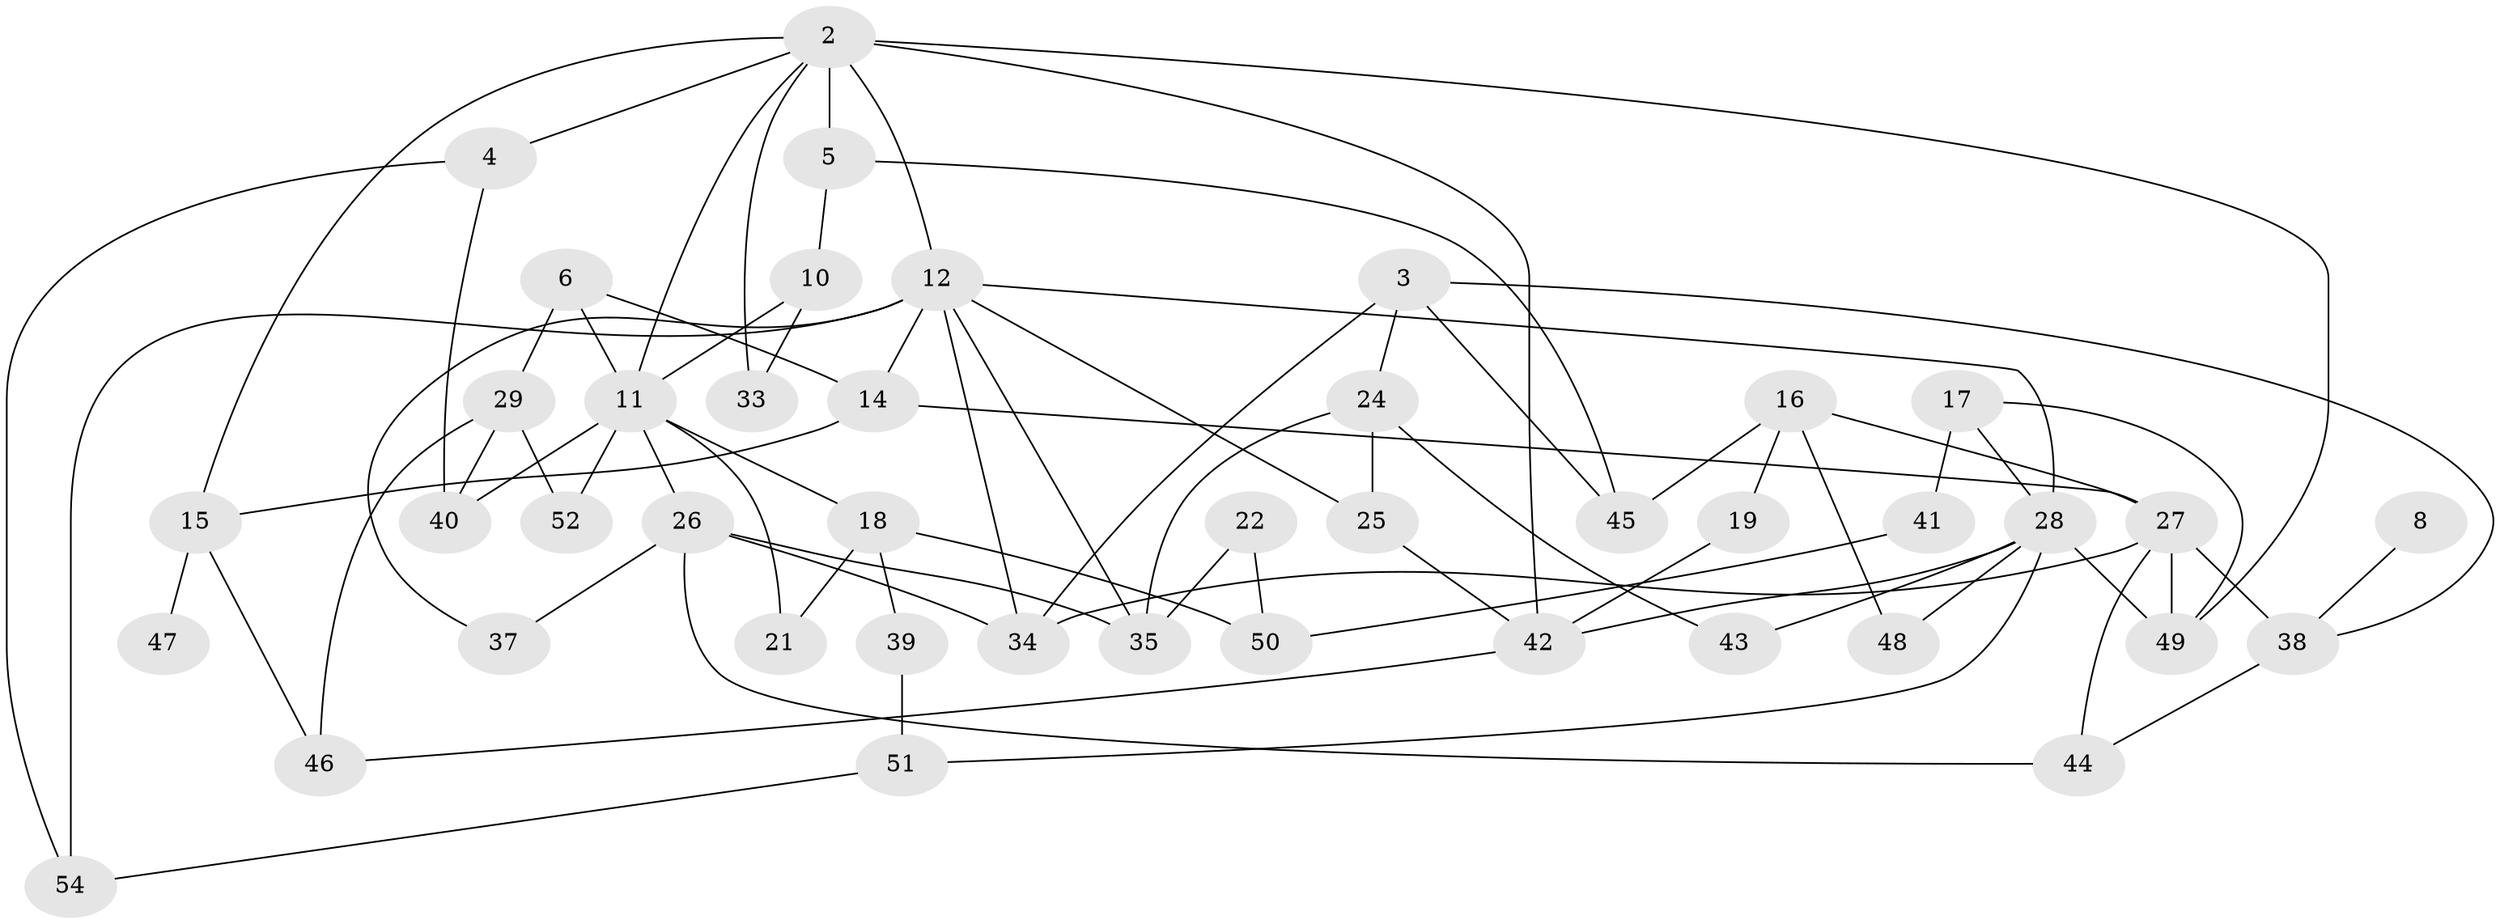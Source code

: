 // original degree distribution, {1: 0.22429906542056074, 3: 0.18691588785046728, 8: 0.018691588785046728, 2: 0.2336448598130841, 5: 0.102803738317757, 4: 0.11214953271028037, 0: 0.09345794392523364, 7: 0.009345794392523364, 6: 0.018691588785046728}
// Generated by graph-tools (version 1.1) at 2025/00/03/09/25 03:00:40]
// undirected, 43 vertices, 76 edges
graph export_dot {
graph [start="1"]
  node [color=gray90,style=filled];
  2;
  3;
  4;
  5;
  6;
  8;
  10;
  11;
  12;
  14;
  15;
  16;
  17;
  18;
  19;
  21;
  22;
  24;
  25;
  26;
  27;
  28;
  29;
  33;
  34;
  35;
  37;
  38;
  39;
  40;
  41;
  42;
  43;
  44;
  45;
  46;
  47;
  48;
  49;
  50;
  51;
  52;
  54;
  2 -- 4 [weight=2.0];
  2 -- 5 [weight=1.0];
  2 -- 11 [weight=1.0];
  2 -- 12 [weight=3.0];
  2 -- 15 [weight=1.0];
  2 -- 33 [weight=1.0];
  2 -- 42 [weight=1.0];
  2 -- 49 [weight=1.0];
  3 -- 24 [weight=1.0];
  3 -- 34 [weight=1.0];
  3 -- 38 [weight=1.0];
  3 -- 45 [weight=1.0];
  4 -- 40 [weight=1.0];
  4 -- 54 [weight=1.0];
  5 -- 10 [weight=1.0];
  5 -- 45 [weight=1.0];
  6 -- 11 [weight=1.0];
  6 -- 14 [weight=1.0];
  6 -- 29 [weight=1.0];
  8 -- 38 [weight=1.0];
  10 -- 11 [weight=1.0];
  10 -- 33 [weight=1.0];
  11 -- 18 [weight=1.0];
  11 -- 21 [weight=1.0];
  11 -- 26 [weight=1.0];
  11 -- 40 [weight=1.0];
  11 -- 52 [weight=1.0];
  12 -- 14 [weight=1.0];
  12 -- 25 [weight=1.0];
  12 -- 28 [weight=1.0];
  12 -- 34 [weight=1.0];
  12 -- 35 [weight=1.0];
  12 -- 37 [weight=1.0];
  12 -- 54 [weight=1.0];
  14 -- 15 [weight=2.0];
  14 -- 27 [weight=1.0];
  15 -- 46 [weight=1.0];
  15 -- 47 [weight=1.0];
  16 -- 19 [weight=1.0];
  16 -- 27 [weight=1.0];
  16 -- 45 [weight=1.0];
  16 -- 48 [weight=1.0];
  17 -- 28 [weight=1.0];
  17 -- 41 [weight=1.0];
  17 -- 49 [weight=1.0];
  18 -- 21 [weight=1.0];
  18 -- 39 [weight=1.0];
  18 -- 50 [weight=1.0];
  19 -- 42 [weight=1.0];
  22 -- 35 [weight=1.0];
  22 -- 50 [weight=1.0];
  24 -- 25 [weight=1.0];
  24 -- 35 [weight=1.0];
  24 -- 43 [weight=1.0];
  25 -- 42 [weight=1.0];
  26 -- 34 [weight=1.0];
  26 -- 35 [weight=1.0];
  26 -- 37 [weight=1.0];
  26 -- 44 [weight=1.0];
  27 -- 34 [weight=1.0];
  27 -- 38 [weight=3.0];
  27 -- 44 [weight=1.0];
  27 -- 49 [weight=1.0];
  28 -- 42 [weight=2.0];
  28 -- 43 [weight=1.0];
  28 -- 48 [weight=1.0];
  28 -- 49 [weight=1.0];
  28 -- 51 [weight=1.0];
  29 -- 40 [weight=1.0];
  29 -- 46 [weight=1.0];
  29 -- 52 [weight=1.0];
  38 -- 44 [weight=1.0];
  39 -- 51 [weight=1.0];
  41 -- 50 [weight=1.0];
  42 -- 46 [weight=1.0];
  51 -- 54 [weight=1.0];
}
